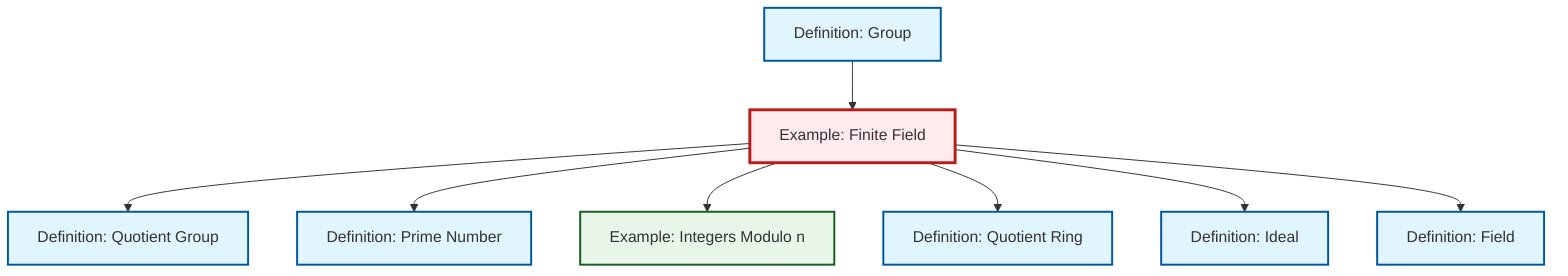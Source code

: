 graph TD
    classDef definition fill:#e1f5fe,stroke:#01579b,stroke-width:2px
    classDef theorem fill:#f3e5f5,stroke:#4a148c,stroke-width:2px
    classDef axiom fill:#fff3e0,stroke:#e65100,stroke-width:2px
    classDef example fill:#e8f5e9,stroke:#1b5e20,stroke-width:2px
    classDef current fill:#ffebee,stroke:#b71c1c,stroke-width:3px
    def-prime["Definition: Prime Number"]:::definition
    ex-quotient-integers-mod-n["Example: Integers Modulo n"]:::example
    ex-finite-field["Example: Finite Field"]:::example
    def-group["Definition: Group"]:::definition
    def-quotient-ring["Definition: Quotient Ring"]:::definition
    def-field["Definition: Field"]:::definition
    def-quotient-group["Definition: Quotient Group"]:::definition
    def-ideal["Definition: Ideal"]:::definition
    ex-finite-field --> def-quotient-group
    def-group --> ex-finite-field
    ex-finite-field --> def-prime
    ex-finite-field --> ex-quotient-integers-mod-n
    ex-finite-field --> def-quotient-ring
    ex-finite-field --> def-ideal
    ex-finite-field --> def-field
    class ex-finite-field current